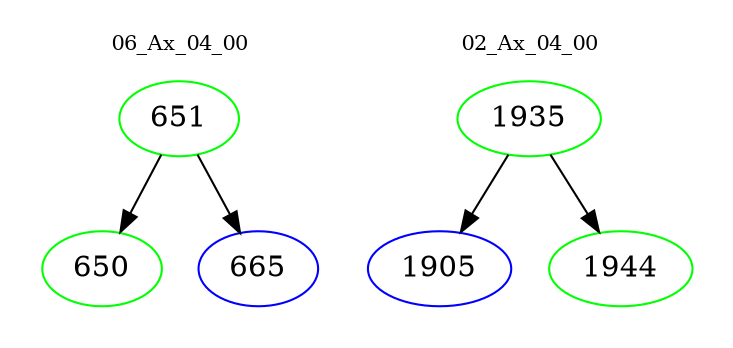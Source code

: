 digraph{
subgraph cluster_0 {
color = white
label = "06_Ax_04_00";
fontsize=10;
T0_651 [label="651", color="green"]
T0_651 -> T0_650 [color="black"]
T0_650 [label="650", color="green"]
T0_651 -> T0_665 [color="black"]
T0_665 [label="665", color="blue"]
}
subgraph cluster_1 {
color = white
label = "02_Ax_04_00";
fontsize=10;
T1_1935 [label="1935", color="green"]
T1_1935 -> T1_1905 [color="black"]
T1_1905 [label="1905", color="blue"]
T1_1935 -> T1_1944 [color="black"]
T1_1944 [label="1944", color="green"]
}
}
